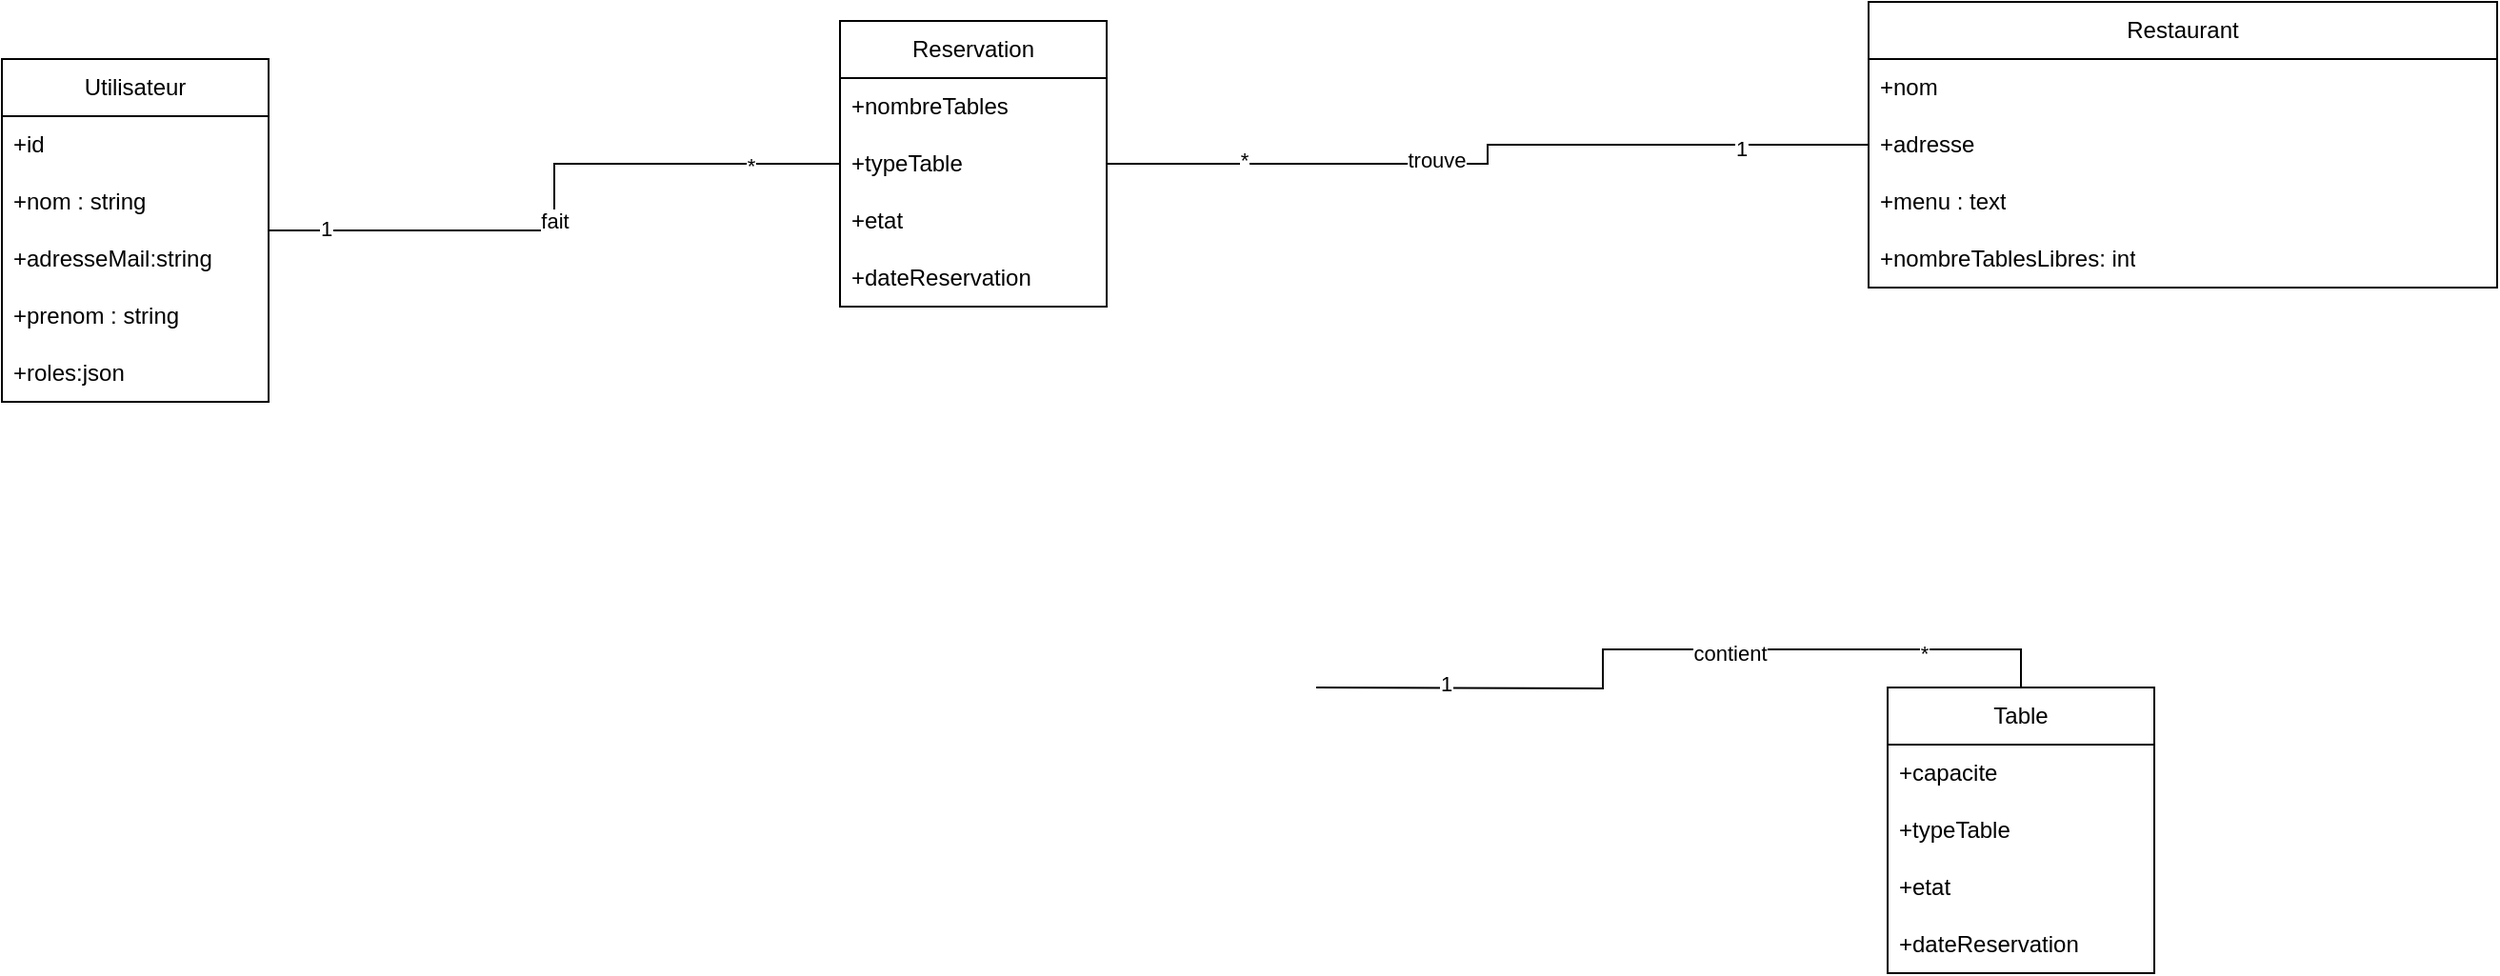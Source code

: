 <mxfile version="28.1.2">
  <diagram name="Page-1" id="Za8mDBcd3kpqwPFWWS5s">
    <mxGraphModel dx="2778" dy="989" grid="1" gridSize="10" guides="1" tooltips="1" connect="1" arrows="1" fold="1" page="1" pageScale="1" pageWidth="1100" pageHeight="850" math="0" shadow="0">
      <root>
        <mxCell id="0" />
        <mxCell id="1" parent="0" />
        <mxCell id="l9dPDN7n0JY2GCH44PGl-9" value="" style="edgeStyle=orthogonalEdgeStyle;rounded=0;orthogonalLoop=1;jettySize=auto;html=1;endArrow=none;endFill=0;" edge="1" parent="1" source="l9dPDN7n0JY2GCH44PGl-1" target="l9dPDN7n0JY2GCH44PGl-5">
          <mxGeometry relative="1" as="geometry" />
        </mxCell>
        <mxCell id="l9dPDN7n0JY2GCH44PGl-10" value="fait" style="edgeLabel;html=1;align=center;verticalAlign=middle;resizable=0;points=[];" vertex="1" connectable="0" parent="l9dPDN7n0JY2GCH44PGl-9">
          <mxGeometry x="-0.074" relative="1" as="geometry">
            <mxPoint as="offset" />
          </mxGeometry>
        </mxCell>
        <mxCell id="l9dPDN7n0JY2GCH44PGl-11" value="*" style="edgeLabel;html=1;align=center;verticalAlign=middle;resizable=0;points=[];" vertex="1" connectable="0" parent="l9dPDN7n0JY2GCH44PGl-9">
          <mxGeometry x="0.719" y="-1" relative="1" as="geometry">
            <mxPoint as="offset" />
          </mxGeometry>
        </mxCell>
        <mxCell id="l9dPDN7n0JY2GCH44PGl-12" value="1" style="edgeLabel;html=1;align=center;verticalAlign=middle;resizable=0;points=[];" vertex="1" connectable="0" parent="l9dPDN7n0JY2GCH44PGl-9">
          <mxGeometry x="-0.822" y="1" relative="1" as="geometry">
            <mxPoint as="offset" />
          </mxGeometry>
        </mxCell>
        <mxCell id="l9dPDN7n0JY2GCH44PGl-1" value="Utilisateur" style="swimlane;fontStyle=0;childLayout=stackLayout;horizontal=1;startSize=30;horizontalStack=0;resizeParent=1;resizeParentMax=0;resizeLast=0;collapsible=1;marginBottom=0;whiteSpace=wrap;html=1;" vertex="1" parent="1">
          <mxGeometry x="-470" y="170" width="140" height="180" as="geometry" />
        </mxCell>
        <mxCell id="l9dPDN7n0JY2GCH44PGl-2" value="+id" style="text;strokeColor=none;fillColor=none;align=left;verticalAlign=middle;spacingLeft=4;spacingRight=4;overflow=hidden;points=[[0,0.5],[1,0.5]];portConstraint=eastwest;rotatable=0;whiteSpace=wrap;html=1;" vertex="1" parent="l9dPDN7n0JY2GCH44PGl-1">
          <mxGeometry y="30" width="140" height="30" as="geometry" />
        </mxCell>
        <mxCell id="l9dPDN7n0JY2GCH44PGl-3" value="+nom : string" style="text;strokeColor=none;fillColor=none;align=left;verticalAlign=middle;spacingLeft=4;spacingRight=4;overflow=hidden;points=[[0,0.5],[1,0.5]];portConstraint=eastwest;rotatable=0;whiteSpace=wrap;html=1;" vertex="1" parent="l9dPDN7n0JY2GCH44PGl-1">
          <mxGeometry y="60" width="140" height="30" as="geometry" />
        </mxCell>
        <mxCell id="l9dPDN7n0JY2GCH44PGl-49" value="+adresseMail:string" style="text;strokeColor=none;fillColor=none;align=left;verticalAlign=middle;spacingLeft=4;spacingRight=4;overflow=hidden;points=[[0,0.5],[1,0.5]];portConstraint=eastwest;rotatable=0;whiteSpace=wrap;html=1;" vertex="1" parent="l9dPDN7n0JY2GCH44PGl-1">
          <mxGeometry y="90" width="140" height="30" as="geometry" />
        </mxCell>
        <mxCell id="l9dPDN7n0JY2GCH44PGl-4" value="+prenom : string" style="text;strokeColor=none;fillColor=none;align=left;verticalAlign=middle;spacingLeft=4;spacingRight=4;overflow=hidden;points=[[0,0.5],[1,0.5]];portConstraint=eastwest;rotatable=0;whiteSpace=wrap;html=1;" vertex="1" parent="l9dPDN7n0JY2GCH44PGl-1">
          <mxGeometry y="120" width="140" height="30" as="geometry" />
        </mxCell>
        <mxCell id="l9dPDN7n0JY2GCH44PGl-78" value="+roles:json" style="text;strokeColor=none;fillColor=none;align=left;verticalAlign=middle;spacingLeft=4;spacingRight=4;overflow=hidden;points=[[0,0.5],[1,0.5]];portConstraint=eastwest;rotatable=0;whiteSpace=wrap;html=1;" vertex="1" parent="l9dPDN7n0JY2GCH44PGl-1">
          <mxGeometry y="150" width="140" height="30" as="geometry" />
        </mxCell>
        <mxCell id="l9dPDN7n0JY2GCH44PGl-17" value="" style="edgeStyle=orthogonalEdgeStyle;rounded=0;orthogonalLoop=1;jettySize=auto;html=1;endArrow=none;endFill=0;" edge="1" parent="1" source="l9dPDN7n0JY2GCH44PGl-5" target="l9dPDN7n0JY2GCH44PGl-14">
          <mxGeometry relative="1" as="geometry" />
        </mxCell>
        <mxCell id="l9dPDN7n0JY2GCH44PGl-18" value="trouve" style="edgeLabel;html=1;align=center;verticalAlign=middle;resizable=0;points=[];" vertex="1" connectable="0" parent="l9dPDN7n0JY2GCH44PGl-17">
          <mxGeometry x="-0.157" y="2" relative="1" as="geometry">
            <mxPoint as="offset" />
          </mxGeometry>
        </mxCell>
        <mxCell id="l9dPDN7n0JY2GCH44PGl-19" value="*" style="edgeLabel;html=1;align=center;verticalAlign=middle;resizable=0;points=[];" vertex="1" connectable="0" parent="l9dPDN7n0JY2GCH44PGl-17">
          <mxGeometry x="-0.652" y="2" relative="1" as="geometry">
            <mxPoint as="offset" />
          </mxGeometry>
        </mxCell>
        <mxCell id="l9dPDN7n0JY2GCH44PGl-24" value="1" style="edgeLabel;html=1;align=center;verticalAlign=middle;resizable=0;points=[];" vertex="1" connectable="0" parent="l9dPDN7n0JY2GCH44PGl-17">
          <mxGeometry x="0.67" y="-2" relative="1" as="geometry">
            <mxPoint as="offset" />
          </mxGeometry>
        </mxCell>
        <mxCell id="l9dPDN7n0JY2GCH44PGl-5" value="Reservation" style="swimlane;fontStyle=0;childLayout=stackLayout;horizontal=1;startSize=30;horizontalStack=0;resizeParent=1;resizeParentMax=0;resizeLast=0;collapsible=1;marginBottom=0;whiteSpace=wrap;html=1;" vertex="1" parent="1">
          <mxGeometry x="-30" y="150" width="140" height="150" as="geometry" />
        </mxCell>
        <mxCell id="l9dPDN7n0JY2GCH44PGl-83" value="+nombreTables" style="text;strokeColor=none;fillColor=none;align=left;verticalAlign=middle;spacingLeft=4;spacingRight=4;overflow=hidden;points=[[0,0.5],[1,0.5]];portConstraint=eastwest;rotatable=0;whiteSpace=wrap;html=1;" vertex="1" parent="l9dPDN7n0JY2GCH44PGl-5">
          <mxGeometry y="30" width="140" height="30" as="geometry" />
        </mxCell>
        <mxCell id="l9dPDN7n0JY2GCH44PGl-84" value="+typeTable" style="text;strokeColor=none;fillColor=none;align=left;verticalAlign=middle;spacingLeft=4;spacingRight=4;overflow=hidden;points=[[0,0.5],[1,0.5]];portConstraint=eastwest;rotatable=0;whiteSpace=wrap;html=1;" vertex="1" parent="l9dPDN7n0JY2GCH44PGl-5">
          <mxGeometry y="60" width="140" height="30" as="geometry" />
        </mxCell>
        <mxCell id="l9dPDN7n0JY2GCH44PGl-87" value="+etat" style="text;strokeColor=none;fillColor=none;align=left;verticalAlign=middle;spacingLeft=4;spacingRight=4;overflow=hidden;points=[[0,0.5],[1,0.5]];portConstraint=eastwest;rotatable=0;whiteSpace=wrap;html=1;" vertex="1" parent="l9dPDN7n0JY2GCH44PGl-5">
          <mxGeometry y="90" width="140" height="30" as="geometry" />
        </mxCell>
        <mxCell id="l9dPDN7n0JY2GCH44PGl-88" value="+dateReservation" style="text;strokeColor=none;fillColor=none;align=left;verticalAlign=middle;spacingLeft=4;spacingRight=4;overflow=hidden;points=[[0,0.5],[1,0.5]];portConstraint=eastwest;rotatable=0;whiteSpace=wrap;html=1;" vertex="1" parent="l9dPDN7n0JY2GCH44PGl-5">
          <mxGeometry y="120" width="140" height="30" as="geometry" />
        </mxCell>
        <mxCell id="l9dPDN7n0JY2GCH44PGl-14" value="Restaurant" style="swimlane;fontStyle=0;childLayout=stackLayout;horizontal=1;startSize=30;horizontalStack=0;resizeParent=1;resizeParentMax=0;resizeLast=0;collapsible=1;marginBottom=0;whiteSpace=wrap;html=1;" vertex="1" parent="1">
          <mxGeometry x="510" y="140" width="330" height="150" as="geometry" />
        </mxCell>
        <mxCell id="l9dPDN7n0JY2GCH44PGl-16" value="+nom" style="text;strokeColor=none;fillColor=none;align=left;verticalAlign=middle;spacingLeft=4;spacingRight=4;overflow=hidden;points=[[0,0.5],[1,0.5]];portConstraint=eastwest;rotatable=0;whiteSpace=wrap;html=1;" vertex="1" parent="l9dPDN7n0JY2GCH44PGl-14">
          <mxGeometry y="30" width="330" height="30" as="geometry" />
        </mxCell>
        <mxCell id="l9dPDN7n0JY2GCH44PGl-79" value="+adresse" style="text;strokeColor=none;fillColor=none;align=left;verticalAlign=middle;spacingLeft=4;spacingRight=4;overflow=hidden;points=[[0,0.5],[1,0.5]];portConstraint=eastwest;rotatable=0;whiteSpace=wrap;html=1;" vertex="1" parent="l9dPDN7n0JY2GCH44PGl-14">
          <mxGeometry y="60" width="330" height="30" as="geometry" />
        </mxCell>
        <mxCell id="l9dPDN7n0JY2GCH44PGl-80" value="+menu : text" style="text;strokeColor=none;fillColor=none;align=left;verticalAlign=middle;spacingLeft=4;spacingRight=4;overflow=hidden;points=[[0,0.5],[1,0.5]];portConstraint=eastwest;rotatable=0;whiteSpace=wrap;html=1;" vertex="1" parent="l9dPDN7n0JY2GCH44PGl-14">
          <mxGeometry y="90" width="330" height="30" as="geometry" />
        </mxCell>
        <mxCell id="l9dPDN7n0JY2GCH44PGl-98" value="+nombreTablesLibres: int" style="text;strokeColor=none;fillColor=none;align=left;verticalAlign=middle;spacingLeft=4;spacingRight=4;overflow=hidden;points=[[0,0.5],[1,0.5]];portConstraint=eastwest;rotatable=0;whiteSpace=wrap;html=1;" vertex="1" parent="l9dPDN7n0JY2GCH44PGl-14">
          <mxGeometry y="120" width="330" height="30" as="geometry" />
        </mxCell>
        <mxCell id="l9dPDN7n0JY2GCH44PGl-89" value="Table" style="swimlane;fontStyle=0;childLayout=stackLayout;horizontal=1;startSize=30;horizontalStack=0;resizeParent=1;resizeParentMax=0;resizeLast=0;collapsible=1;marginBottom=0;whiteSpace=wrap;html=1;" vertex="1" parent="1">
          <mxGeometry x="520" y="500" width="140" height="150" as="geometry" />
        </mxCell>
        <mxCell id="l9dPDN7n0JY2GCH44PGl-90" value="+capacite" style="text;strokeColor=none;fillColor=none;align=left;verticalAlign=middle;spacingLeft=4;spacingRight=4;overflow=hidden;points=[[0,0.5],[1,0.5]];portConstraint=eastwest;rotatable=0;whiteSpace=wrap;html=1;" vertex="1" parent="l9dPDN7n0JY2GCH44PGl-89">
          <mxGeometry y="30" width="140" height="30" as="geometry" />
        </mxCell>
        <mxCell id="l9dPDN7n0JY2GCH44PGl-91" value="+typeTable" style="text;strokeColor=none;fillColor=none;align=left;verticalAlign=middle;spacingLeft=4;spacingRight=4;overflow=hidden;points=[[0,0.5],[1,0.5]];portConstraint=eastwest;rotatable=0;whiteSpace=wrap;html=1;" vertex="1" parent="l9dPDN7n0JY2GCH44PGl-89">
          <mxGeometry y="60" width="140" height="30" as="geometry" />
        </mxCell>
        <mxCell id="l9dPDN7n0JY2GCH44PGl-92" value="+etat" style="text;strokeColor=none;fillColor=none;align=left;verticalAlign=middle;spacingLeft=4;spacingRight=4;overflow=hidden;points=[[0,0.5],[1,0.5]];portConstraint=eastwest;rotatable=0;whiteSpace=wrap;html=1;" vertex="1" parent="l9dPDN7n0JY2GCH44PGl-89">
          <mxGeometry y="90" width="140" height="30" as="geometry" />
        </mxCell>
        <mxCell id="l9dPDN7n0JY2GCH44PGl-93" value="+dateReservation" style="text;strokeColor=none;fillColor=none;align=left;verticalAlign=middle;spacingLeft=4;spacingRight=4;overflow=hidden;points=[[0,0.5],[1,0.5]];portConstraint=eastwest;rotatable=0;whiteSpace=wrap;html=1;" vertex="1" parent="l9dPDN7n0JY2GCH44PGl-89">
          <mxGeometry y="120" width="140" height="30" as="geometry" />
        </mxCell>
        <mxCell id="l9dPDN7n0JY2GCH44PGl-94" value="" style="edgeStyle=orthogonalEdgeStyle;rounded=0;orthogonalLoop=1;jettySize=auto;html=1;endArrow=none;endFill=0;exitX=0.5;exitY=0;exitDx=0;exitDy=0;" edge="1" parent="1" source="l9dPDN7n0JY2GCH44PGl-89">
          <mxGeometry relative="1" as="geometry">
            <mxPoint x="390" y="225" as="sourcePoint" />
            <mxPoint x="220" y="500" as="targetPoint" />
          </mxGeometry>
        </mxCell>
        <mxCell id="l9dPDN7n0JY2GCH44PGl-95" value="contient" style="edgeLabel;html=1;align=center;verticalAlign=middle;resizable=0;points=[];" vertex="1" connectable="0" parent="l9dPDN7n0JY2GCH44PGl-94">
          <mxGeometry x="-0.157" y="2" relative="1" as="geometry">
            <mxPoint as="offset" />
          </mxGeometry>
        </mxCell>
        <mxCell id="l9dPDN7n0JY2GCH44PGl-96" value="*" style="edgeLabel;html=1;align=center;verticalAlign=middle;resizable=0;points=[];" vertex="1" connectable="0" parent="l9dPDN7n0JY2GCH44PGl-94">
          <mxGeometry x="-0.652" y="2" relative="1" as="geometry">
            <mxPoint as="offset" />
          </mxGeometry>
        </mxCell>
        <mxCell id="l9dPDN7n0JY2GCH44PGl-97" value="1" style="edgeLabel;html=1;align=center;verticalAlign=middle;resizable=0;points=[];" vertex="1" connectable="0" parent="l9dPDN7n0JY2GCH44PGl-94">
          <mxGeometry x="0.67" y="-2" relative="1" as="geometry">
            <mxPoint as="offset" />
          </mxGeometry>
        </mxCell>
      </root>
    </mxGraphModel>
  </diagram>
</mxfile>
